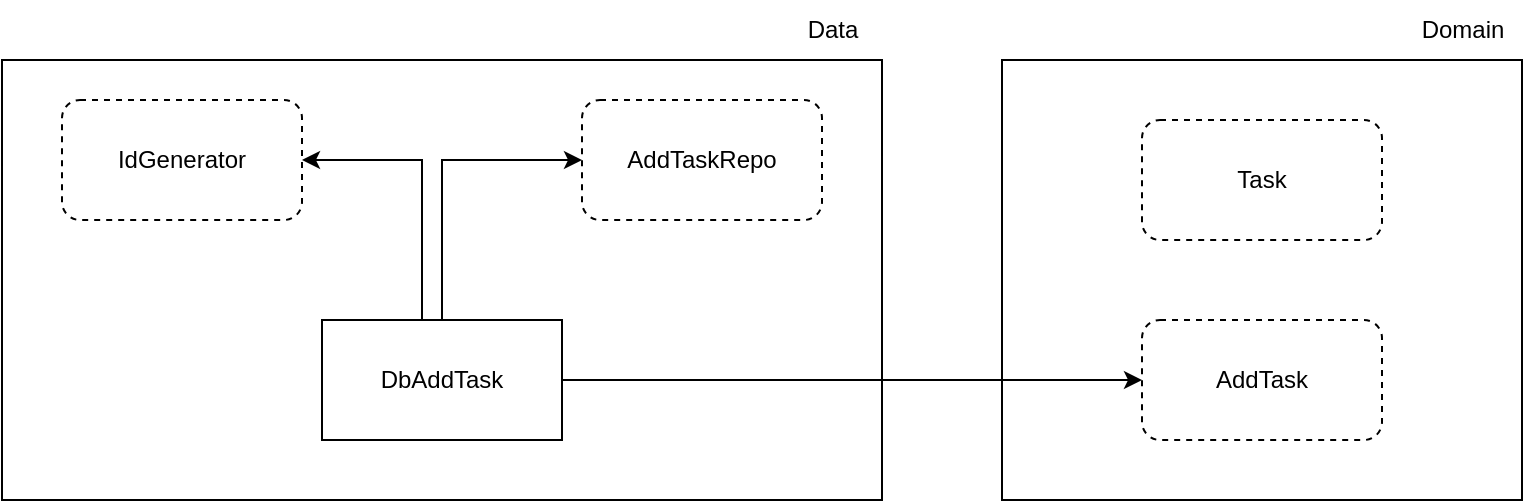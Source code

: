 <mxfile>
    <diagram id="LL9T6ql6aCPY9ge6rn97" name="Página-1">
        <mxGraphModel dx="1019" dy="800" grid="1" gridSize="10" guides="1" tooltips="1" connect="1" arrows="1" fold="1" page="1" pageScale="1" pageWidth="1920" pageHeight="1200" math="0" shadow="0">
            <root>
                <mxCell id="0"/>
                <mxCell id="1" parent="0"/>
                <mxCell id="2" value="" style="rounded=0;whiteSpace=wrap;html=1;" parent="1" vertex="1">
                    <mxGeometry x="640" y="230" width="260" height="220" as="geometry"/>
                </mxCell>
                <mxCell id="3" value="Domain" style="text;html=1;align=center;verticalAlign=middle;resizable=0;points=[];autosize=1;strokeColor=none;fillColor=none;" parent="1" vertex="1">
                    <mxGeometry x="840" y="200" width="60" height="30" as="geometry"/>
                </mxCell>
                <mxCell id="4" value="Task" style="rounded=1;whiteSpace=wrap;html=1;dashed=1;" parent="1" vertex="1">
                    <mxGeometry x="710" y="260" width="120" height="60" as="geometry"/>
                </mxCell>
                <mxCell id="5" value="AddTask" style="rounded=1;whiteSpace=wrap;html=1;dashed=1;" parent="1" vertex="1">
                    <mxGeometry x="710" y="360" width="120" height="60" as="geometry"/>
                </mxCell>
                <mxCell id="6" value="" style="rounded=0;whiteSpace=wrap;html=1;" parent="1" vertex="1">
                    <mxGeometry x="140" y="230" width="440" height="220" as="geometry"/>
                </mxCell>
                <mxCell id="7" value="Data" style="text;html=1;align=center;verticalAlign=middle;resizable=0;points=[];autosize=1;strokeColor=none;fillColor=none;" parent="1" vertex="1">
                    <mxGeometry x="530" y="200" width="50" height="30" as="geometry"/>
                </mxCell>
                <mxCell id="8" style="edgeStyle=orthogonalEdgeStyle;rounded=0;orthogonalLoop=1;jettySize=auto;html=1;exitX=0.5;exitY=0;exitDx=0;exitDy=0;entryX=0;entryY=0.5;entryDx=0;entryDy=0;" parent="1" source="11" target="12" edge="1">
                    <mxGeometry relative="1" as="geometry"/>
                </mxCell>
                <mxCell id="9" style="edgeStyle=orthogonalEdgeStyle;rounded=0;orthogonalLoop=1;jettySize=auto;html=1;" parent="1" source="11" target="5" edge="1">
                    <mxGeometry relative="1" as="geometry"/>
                </mxCell>
                <mxCell id="10" style="edgeStyle=orthogonalEdgeStyle;rounded=0;orthogonalLoop=1;jettySize=auto;html=1;" parent="1" source="11" target="13" edge="1">
                    <mxGeometry relative="1" as="geometry">
                        <Array as="points">
                            <mxPoint x="350" y="280"/>
                        </Array>
                    </mxGeometry>
                </mxCell>
                <mxCell id="11" value="DbAddTask" style="rounded=0;whiteSpace=wrap;html=1;" parent="1" vertex="1">
                    <mxGeometry x="300" y="360" width="120" height="60" as="geometry"/>
                </mxCell>
                <mxCell id="12" value="AddTaskRepo" style="rounded=1;whiteSpace=wrap;html=1;dashed=1;" parent="1" vertex="1">
                    <mxGeometry x="430" y="250" width="120" height="60" as="geometry"/>
                </mxCell>
                <mxCell id="13" value="IdGenerator" style="rounded=1;whiteSpace=wrap;html=1;dashed=1;" parent="1" vertex="1">
                    <mxGeometry x="170" y="250" width="120" height="60" as="geometry"/>
                </mxCell>
            </root>
        </mxGraphModel>
    </diagram>
</mxfile>